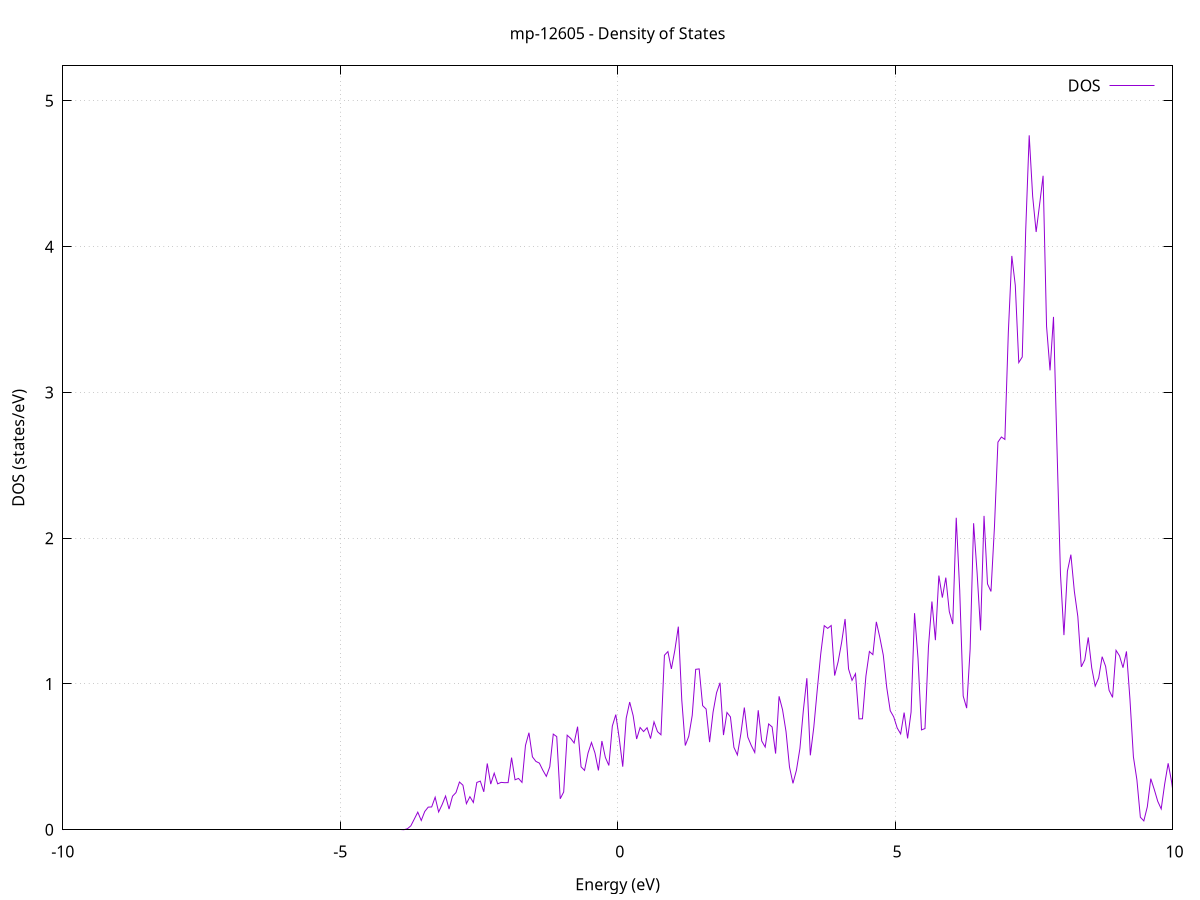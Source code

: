 set title 'mp-12605 - Density of States'
set xlabel 'Energy (eV)'
set ylabel 'DOS (states/eV)'
set grid
set xrange [-10:10]
set yrange [0:5.240]
set xzeroaxis lt -1
set terminal png size 800,600
set output 'mp-12605_dos_gnuplot.png'
plot '-' using 1:2 with lines title 'DOS'
-37.223600 0.000000
-37.161000 0.000000
-37.098400 0.000000
-37.035800 0.000000
-36.973200 0.000000
-36.910600 0.000000
-36.848000 0.000000
-36.785400 0.000000
-36.722700 0.000000
-36.660100 0.000000
-36.597500 0.000000
-36.534900 0.000000
-36.472300 0.000000
-36.409700 0.000000
-36.347100 0.000000
-36.284500 0.000000
-36.221900 0.000000
-36.159300 0.000000
-36.096700 0.000000
-36.034000 0.000000
-35.971400 0.000000
-35.908800 0.000000
-35.846200 0.000000
-35.783600 0.000000
-35.721000 0.000000
-35.658400 0.000000
-35.595800 0.000000
-35.533200 0.000000
-35.470600 0.000000
-35.407900 0.000000
-35.345300 0.000000
-35.282700 0.000000
-35.220100 0.000000
-35.157500 0.000000
-35.094900 0.000000
-35.032300 0.000000
-34.969700 0.000000
-34.907100 0.000000
-34.844500 0.000000
-34.781800 0.000000
-34.719200 0.000000
-34.656600 0.000000
-34.594000 0.000000
-34.531400 0.000000
-34.468800 0.000000
-34.406200 0.000000
-34.343600 0.000000
-34.281000 0.000000
-34.218400 0.000000
-34.155700 0.000000
-34.093100 0.000000
-34.030500 0.000000
-33.967900 0.000000
-33.905300 0.000000
-33.842700 0.000000
-33.780100 0.000000
-33.717500 0.000000
-33.654900 0.000000
-33.592300 0.000000
-33.529600 0.000000
-33.467000 0.000000
-33.404400 0.000000
-33.341800 0.000000
-33.279200 0.000000
-33.216600 0.000000
-33.154000 0.000000
-33.091400 0.000000
-33.028800 0.000000
-32.966200 0.000000
-32.903500 0.000000
-32.840900 0.000000
-32.778300 0.000000
-32.715700 0.000000
-32.653100 0.000000
-32.590500 0.000000
-32.527900 0.000000
-32.465300 0.000000
-32.402700 0.000000
-32.340100 0.000000
-32.277400 0.000000
-32.214800 0.000000
-32.152200 0.000000
-32.089600 0.000000
-32.027000 0.000000
-31.964400 0.000000
-31.901800 0.000000
-31.839200 0.000000
-31.776600 0.000000
-31.714000 0.000000
-31.651300 0.001400
-31.588700 0.357300
-31.526100 7.597300
-31.463500 29.087400
-31.400900 37.574100
-31.338300 18.370300
-31.275700 2.794100
-31.213100 0.049500
-31.150500 0.000100
-31.087900 0.000000
-31.025200 0.000000
-30.962600 0.000000
-30.900000 0.000000
-30.837400 0.000000
-30.774800 0.000000
-30.712200 0.000000
-30.649600 0.000000
-30.587000 0.000000
-30.524400 0.000000
-30.461800 0.000000
-30.399100 0.000000
-30.336500 0.000000
-30.273900 0.000000
-30.211300 0.000000
-30.148700 0.000000
-30.086100 0.000000
-30.023500 0.000000
-29.960900 0.000000
-29.898300 0.000000
-29.835700 0.000000
-29.773000 0.000000
-29.710400 0.000000
-29.647800 0.000000
-29.585200 0.000000
-29.522600 0.000000
-29.460000 0.000000
-29.397400 0.000000
-29.334800 0.000000
-29.272200 0.000000
-29.209600 0.000000
-29.146900 0.000000
-29.084300 0.000000
-29.021700 0.000000
-28.959100 0.000000
-28.896500 0.000000
-28.833900 0.000000
-28.771300 0.000000
-28.708700 0.000000
-28.646100 0.000000
-28.583500 0.000000
-28.520800 0.000000
-28.458200 0.000000
-28.395600 0.000000
-28.333000 0.000000
-28.270400 0.000000
-28.207800 0.000000
-28.145200 0.000000
-28.082600 0.000000
-28.020000 0.000000
-27.957400 0.000000
-27.894700 0.000000
-27.832100 0.000000
-27.769500 0.000000
-27.706900 0.000000
-27.644300 0.000000
-27.581700 0.000000
-27.519100 0.000000
-27.456500 0.000000
-27.393900 0.000000
-27.331300 0.000000
-27.268600 0.000000
-27.206000 0.000000
-27.143400 0.000000
-27.080800 0.000000
-27.018200 0.000000
-26.955600 0.000000
-26.893000 0.000000
-26.830400 0.000000
-26.767800 0.000000
-26.705200 0.000000
-26.642500 0.000000
-26.579900 0.000000
-26.517300 0.000000
-26.454700 0.000000
-26.392100 0.000000
-26.329500 0.000000
-26.266900 0.000000
-26.204300 0.000000
-26.141700 0.000000
-26.079100 0.000000
-26.016500 0.000000
-25.953800 0.000000
-25.891200 0.000000
-25.828600 0.000000
-25.766000 0.000000
-25.703400 0.000000
-25.640800 0.000000
-25.578200 0.000000
-25.515600 0.000000
-25.453000 0.000000
-25.390400 0.000000
-25.327700 0.000000
-25.265100 0.000000
-25.202500 0.000000
-25.139900 0.000000
-25.077300 0.000000
-25.014700 0.000000
-24.952100 0.000000
-24.889500 0.000000
-24.826900 0.000000
-24.764300 0.000000
-24.701600 0.000000
-24.639000 0.000000
-24.576400 0.000000
-24.513800 0.000000
-24.451200 0.000000
-24.388600 0.000000
-24.326000 0.000000
-24.263400 0.000000
-24.200800 0.000000
-24.138200 0.000000
-24.075500 0.000000
-24.012900 0.000000
-23.950300 0.000000
-23.887700 0.000000
-23.825100 0.000000
-23.762500 0.000000
-23.699900 0.000000
-23.637300 0.000000
-23.574700 0.000000
-23.512100 0.000000
-23.449400 0.000000
-23.386800 0.000000
-23.324200 0.000000
-23.261600 0.000000
-23.199000 0.000000
-23.136400 0.000000
-23.073800 0.000000
-23.011200 0.000000
-22.948600 0.000000
-22.886000 0.000000
-22.823300 0.000000
-22.760700 0.000000
-22.698100 0.000000
-22.635500 0.000000
-22.572900 0.000000
-22.510300 0.000000
-22.447700 0.000000
-22.385100 0.000000
-22.322500 0.000000
-22.259900 0.000000
-22.197200 0.000000
-22.134600 0.000000
-22.072000 0.000000
-22.009400 0.000000
-21.946800 0.000000
-21.884200 0.000000
-21.821600 0.000000
-21.759000 0.000000
-21.696400 0.000000
-21.633800 0.000000
-21.571100 0.000000
-21.508500 0.000000
-21.445900 0.000000
-21.383300 0.000000
-21.320700 0.000000
-21.258100 0.000000
-21.195500 0.000000
-21.132900 0.000000
-21.070300 0.000000
-21.007700 0.000000
-20.945000 0.000000
-20.882400 0.000000
-20.819800 0.000000
-20.757200 0.000000
-20.694600 0.000000
-20.632000 0.000000
-20.569400 0.000000
-20.506800 0.000000
-20.444200 0.000000
-20.381600 0.000000
-20.318900 0.000000
-20.256300 0.000000
-20.193700 0.000000
-20.131100 0.000000
-20.068500 0.000000
-20.005900 0.000000
-19.943300 0.000000
-19.880700 0.000000
-19.818100 0.000000
-19.755500 0.000000
-19.692800 0.000000
-19.630200 0.000000
-19.567600 0.000000
-19.505000 0.000000
-19.442400 0.000000
-19.379800 0.000000
-19.317200 0.000000
-19.254600 0.000000
-19.192000 0.000000
-19.129400 0.000000
-19.066700 0.000000
-19.004100 0.000000
-18.941500 0.000000
-18.878900 0.000000
-18.816300 0.000000
-18.753700 0.000000
-18.691100 0.000000
-18.628500 0.000000
-18.565900 0.000000
-18.503300 0.000000
-18.440600 0.000000
-18.378000 0.000000
-18.315400 0.000000
-18.252800 0.000000
-18.190200 0.000000
-18.127600 0.000000
-18.065000 0.000000
-18.002400 0.000000
-17.939800 0.000000
-17.877200 0.000000
-17.814500 0.000000
-17.751900 0.000000
-17.689300 0.000000
-17.626700 0.000000
-17.564100 0.000000
-17.501500 0.000000
-17.438900 0.000000
-17.376300 0.000000
-17.313700 0.000000
-17.251100 0.000000
-17.188400 0.000000
-17.125800 0.000000
-17.063200 0.000000
-17.000600 0.000000
-16.938000 0.000000
-16.875400 0.000000
-16.812800 0.000000
-16.750200 0.000000
-16.687600 0.000000
-16.625000 0.000000
-16.562300 0.000000
-16.499700 0.000000
-16.437100 0.000000
-16.374500 0.000000
-16.311900 0.000000
-16.249300 0.000000
-16.186700 0.000000
-16.124100 0.000000
-16.061500 0.000000
-15.998900 0.000000
-15.936300 0.000000
-15.873600 0.000000
-15.811000 0.000000
-15.748400 0.000000
-15.685800 0.000000
-15.623200 0.000000
-15.560600 0.000000
-15.498000 0.000000
-15.435400 0.000000
-15.372800 0.000000
-15.310200 0.000000
-15.247500 0.000000
-15.184900 0.000000
-15.122300 0.000000
-15.059700 0.000000
-14.997100 0.000000
-14.934500 0.000000
-14.871900 0.000000
-14.809300 0.000000
-14.746700 0.000000
-14.684100 0.000000
-14.621400 0.000000
-14.558800 0.000000
-14.496200 0.000000
-14.433600 0.000000
-14.371000 0.000000
-14.308400 0.000000
-14.245800 0.000000
-14.183200 0.000000
-14.120600 0.000000
-14.058000 0.000000
-13.995300 0.000000
-13.932700 0.000000
-13.870100 0.000000
-13.807500 0.000000
-13.744900 0.000000
-13.682300 0.000000
-13.619700 0.000000
-13.557100 0.000000
-13.494500 0.000000
-13.431900 0.000000
-13.369200 0.000000
-13.306600 0.000000
-13.244000 0.000000
-13.181400 0.000000
-13.118800 0.000000
-13.056200 0.000000
-12.993600 0.000000
-12.931000 0.000000
-12.868400 0.000000
-12.805800 0.000000
-12.743100 0.000000
-12.680500 0.000000
-12.617900 0.000000
-12.555300 0.000000
-12.492700 0.000000
-12.430100 0.000000
-12.367500 0.000000
-12.304900 0.000000
-12.242300 0.000000
-12.179700 0.000000
-12.117000 0.000000
-12.054400 0.000000
-11.991800 0.000000
-11.929200 0.000000
-11.866600 0.000000
-11.804000 0.000000
-11.741400 0.000000
-11.678800 0.000000
-11.616200 0.000000
-11.553600 0.000000
-11.490900 0.000000
-11.428300 0.000000
-11.365700 0.000000
-11.303100 0.000000
-11.240500 0.000000
-11.177900 0.000000
-11.115300 0.000000
-11.052700 0.000000
-10.990100 0.000000
-10.927500 0.000000
-10.864800 0.000000
-10.802200 0.000000
-10.739600 0.000000
-10.677000 0.000000
-10.614400 0.000000
-10.551800 0.000000
-10.489200 0.000000
-10.426600 0.000000
-10.364000 0.000000
-10.301400 0.000000
-10.238700 0.000000
-10.176100 0.000000
-10.113500 0.000000
-10.050900 0.000000
-9.988300 0.000000
-9.925700 0.000000
-9.863100 0.000000
-9.800500 0.000000
-9.737900 0.000000
-9.675300 0.000000
-9.612600 0.000000
-9.550000 0.000000
-9.487400 0.000000
-9.424800 0.000000
-9.362200 0.000000
-9.299600 0.000000
-9.237000 0.000000
-9.174400 0.000000
-9.111800 0.000000
-9.049200 0.000000
-8.986500 0.000000
-8.923900 0.000000
-8.861300 0.000000
-8.798700 0.000000
-8.736100 0.000000
-8.673500 0.000000
-8.610900 0.000000
-8.548300 0.000000
-8.485700 0.000000
-8.423100 0.000000
-8.360400 0.000000
-8.297800 0.000000
-8.235200 0.000000
-8.172600 0.000000
-8.110000 0.000000
-8.047400 0.000000
-7.984800 0.000000
-7.922200 0.000000
-7.859600 0.000000
-7.797000 0.000000
-7.734300 0.000000
-7.671700 0.000000
-7.609100 0.000000
-7.546500 0.000000
-7.483900 0.000000
-7.421300 0.000000
-7.358700 0.000000
-7.296100 0.000000
-7.233500 0.000000
-7.170900 0.000000
-7.108200 0.000000
-7.045600 0.000000
-6.983000 0.000000
-6.920400 0.000000
-6.857800 0.000000
-6.795200 0.000000
-6.732600 0.000000
-6.670000 0.000000
-6.607400 0.000000
-6.544800 0.000000
-6.482100 0.000000
-6.419500 0.000000
-6.356900 0.000000
-6.294300 0.000000
-6.231700 0.000000
-6.169100 0.000000
-6.106500 0.000000
-6.043900 0.000000
-5.981300 0.000000
-5.918700 0.000000
-5.856100 0.000000
-5.793400 0.000000
-5.730800 0.000000
-5.668200 0.000000
-5.605600 0.000000
-5.543000 0.000000
-5.480400 0.000000
-5.417800 0.000000
-5.355200 0.000000
-5.292600 0.000000
-5.230000 0.000000
-5.167300 0.000000
-5.104700 0.000000
-5.042100 0.000000
-4.979500 0.000000
-4.916900 0.000000
-4.854300 0.000000
-4.791700 0.000000
-4.729100 0.000000
-4.666500 0.000000
-4.603900 0.000000
-4.541200 0.000000
-4.478600 0.000000
-4.416000 0.000000
-4.353400 0.000000
-4.290800 0.000000
-4.228200 0.000000
-4.165600 0.000000
-4.103000 0.000000
-4.040400 0.000000
-3.977800 0.000000
-3.915100 0.000000
-3.852500 0.000300
-3.789900 0.007100
-3.727300 0.026900
-3.664700 0.073600
-3.602100 0.120900
-3.539500 0.063700
-3.476900 0.125100
-3.414300 0.155300
-3.351700 0.156700
-3.289000 0.223200
-3.226400 0.122100
-3.163800 0.172400
-3.101200 0.231400
-3.038600 0.141900
-2.976000 0.230300
-2.913400 0.255200
-2.850800 0.327600
-2.788200 0.305800
-2.725600 0.179100
-2.662900 0.226900
-2.600300 0.187100
-2.537700 0.324700
-2.475100 0.333900
-2.412500 0.260300
-2.349900 0.454700
-2.287300 0.313400
-2.224700 0.388300
-2.162100 0.315100
-2.099500 0.325100
-2.036800 0.323000
-1.974200 0.323400
-1.911600 0.494900
-1.849000 0.342900
-1.786400 0.352200
-1.723800 0.325000
-1.661200 0.578700
-1.598600 0.665700
-1.536000 0.500500
-1.473400 0.469100
-1.410700 0.457300
-1.348100 0.408300
-1.285500 0.366400
-1.222900 0.432100
-1.160300 0.656200
-1.097700 0.639100
-1.035100 0.212600
-0.972500 0.259200
-0.909900 0.648900
-0.847300 0.627100
-0.784600 0.595300
-0.722000 0.707200
-0.659400 0.431900
-0.596800 0.407400
-0.534200 0.525700
-0.471600 0.598700
-0.409000 0.526900
-0.346400 0.407100
-0.283800 0.608900
-0.221200 0.496100
-0.158500 0.441100
-0.095900 0.711200
-0.033300 0.789900
0.029300 0.625200
0.091900 0.432900
0.154500 0.765700
0.217100 0.876100
0.279700 0.782600
0.342300 0.622700
0.404900 0.701600
0.467600 0.673700
0.530200 0.700000
0.592800 0.625500
0.655400 0.740300
0.718000 0.673300
0.780600 0.651600
0.843200 1.197200
0.905800 1.222400
0.968400 1.103400
1.031000 1.232100
1.093700 1.393400
1.156300 0.887300
1.218900 0.578000
1.281500 0.641000
1.344100 0.784700
1.406700 1.100500
1.469300 1.103600
1.531900 0.851400
1.594500 0.828400
1.657100 0.601100
1.719800 0.807100
1.782400 0.939600
1.845000 1.008500
1.907600 0.649700
1.970200 0.804600
2.032800 0.774300
2.095400 0.565600
2.158000 0.513300
2.220600 0.658500
2.283200 0.838400
2.345900 0.635800
2.408500 0.578100
2.471100 0.530200
2.533700 0.819900
2.596300 0.609400
2.658900 0.567300
2.721500 0.725900
2.784100 0.705200
2.846700 0.522700
2.909300 0.915600
2.972000 0.823200
3.034600 0.673200
3.097200 0.430700
3.159800 0.318500
3.222400 0.409000
3.285000 0.557500
3.347600 0.821700
3.410200 1.039700
3.472800 0.510700
3.535400 0.704100
3.598100 0.962800
3.660700 1.207300
3.723300 1.400200
3.785900 1.381600
3.848500 1.401200
3.911100 1.057800
3.973700 1.152700
4.036300 1.284200
4.098900 1.446000
4.161500 1.103200
4.224100 1.025000
4.286800 1.070600
4.349400 0.760500
4.412000 0.761500
4.474600 1.054300
4.537200 1.222900
4.599800 1.201400
4.662400 1.426300
4.725000 1.319900
4.787600 1.197900
4.850200 0.974800
4.912900 0.816700
4.975500 0.774400
5.038100 0.698400
5.100700 0.657600
5.163300 0.803900
5.225900 0.626800
5.288500 0.807300
5.351100 1.485700
5.413700 1.175000
5.476300 0.685100
5.539000 0.694400
5.601600 1.254300
5.664200 1.566000
5.726800 1.300500
5.789400 1.743700
5.852000 1.592600
5.914600 1.729600
5.977200 1.496700
6.039800 1.411000
6.102400 2.140500
6.165100 1.642300
6.227700 0.917500
6.290300 0.834300
6.352900 1.239400
6.415500 2.102800
6.478100 1.764700
6.540700 1.367600
6.603300 2.153300
6.665900 1.686400
6.728500 1.634700
6.791200 2.077800
6.853800 2.659100
6.916400 2.694300
6.979000 2.677700
7.041600 3.415400
7.104200 3.936300
7.166800 3.734600
7.229400 3.204900
7.292000 3.243100
7.354600 4.113200
7.417300 4.763600
7.479900 4.345100
7.542500 4.100600
7.605100 4.290200
7.667700 4.486200
7.730300 3.452800
7.792900 3.151200
7.855500 3.518000
7.918100 2.622700
7.980700 1.755600
8.043400 1.335500
8.106000 1.773900
8.168600 1.887300
8.231200 1.635100
8.293800 1.462800
8.356400 1.117400
8.419000 1.165900
8.481600 1.319400
8.544200 1.110900
8.606800 0.985400
8.669500 1.040700
8.732100 1.187200
8.794700 1.120800
8.857300 0.956400
8.919900 0.908100
8.982500 1.230900
9.045100 1.193200
9.107700 1.112000
9.170300 1.223500
9.232900 0.897500
9.295600 0.500300
9.358200 0.343000
9.420800 0.086200
9.483400 0.060900
9.546000 0.157500
9.608600 0.350700
9.671200 0.276800
9.733800 0.195500
9.796400 0.143100
9.859000 0.313700
9.921700 0.456000
9.984300 0.328200
10.046900 0.153100
10.109500 0.217500
10.172100 0.204600
10.234700 0.449000
10.297300 0.771500
10.359900 0.676500
10.422500 0.489900
10.485100 0.678600
10.547800 0.817000
10.610400 0.636300
10.673000 0.739100
10.735600 0.831400
10.798200 1.004100
10.860800 0.843700
10.923400 1.008800
10.986000 0.687200
11.048600 0.790400
11.111200 1.497900
11.173900 1.803600
11.236500 0.720400
11.299100 0.660400
11.361700 1.410300
11.424300 1.610400
11.486900 2.084900
11.549500 2.155200
11.612100 1.730800
11.674700 2.073800
11.737300 2.894300
11.800000 2.708700
11.862600 2.433700
11.925200 2.406600
11.987800 2.738900
12.050400 2.705700
12.113000 1.929400
12.175600 1.321200
12.238200 1.518300
12.300800 1.780000
12.363400 2.163000
12.426100 2.086600
12.488700 2.485000
12.551300 2.088500
12.613900 1.763900
12.676500 1.867300
12.739100 1.963500
12.801700 2.042100
12.864300 1.659300
12.926900 1.611000
12.989500 1.766200
13.052200 1.669300
13.114800 1.579300
13.177400 1.519700
13.240000 2.071800
13.302600 1.892400
13.365200 1.370800
13.427800 1.806600
13.490400 2.545000
13.553000 2.231800
13.615600 1.997900
13.678300 2.125600
13.740900 2.437000
13.803500 2.477800
13.866100 1.984200
13.928700 1.956900
13.991300 1.506500
14.053900 1.483400
14.116500 2.163500
14.179100 1.939500
14.241700 1.295200
14.304400 0.950900
14.367000 1.620400
14.429600 1.928200
14.492200 1.420700
14.554800 1.444300
14.617400 1.803400
14.680000 2.077800
14.742600 1.415300
14.805200 1.416200
14.867800 1.725500
14.930400 1.281700
14.993100 1.361400
15.055700 1.820600
15.118300 1.580800
15.180900 1.134000
15.243500 1.311800
15.306100 1.465100
15.368700 1.474100
15.431300 1.730400
15.493900 2.058800
15.556500 1.681000
15.619200 1.514100
15.681800 1.391100
15.744400 1.428700
15.807000 1.620000
15.869600 1.433400
15.932200 1.516600
15.994800 1.482400
16.057400 1.490300
16.120000 1.779300
16.182600 1.969300
16.245300 1.604200
16.307900 1.165000
16.370500 1.429500
16.433100 1.619900
16.495700 1.150700
16.558300 1.035400
16.620900 1.040600
16.683500 1.296800
16.746100 1.378000
16.808700 1.327100
16.871400 1.368400
16.934000 1.312900
16.996600 1.863100
17.059200 1.947800
17.121800 1.639400
17.184400 1.662900
17.247000 1.631000
17.309600 1.838700
17.372200 1.987000
17.434800 1.781700
17.497500 1.313700
17.560100 1.226300
17.622700 1.058000
17.685300 1.291000
17.747900 1.419500
17.810500 1.273300
17.873100 1.527000
17.935700 1.570400
17.998300 1.161100
18.060900 1.337600
18.123600 1.432400
18.186200 1.890200
18.248800 1.726300
18.311400 1.441800
18.374000 1.673800
18.436600 1.888300
18.499200 1.563700
18.561800 1.568900
18.624400 1.244200
18.687000 1.160800
18.749700 1.548800
18.812300 1.742000
18.874900 1.067400
18.937500 1.194800
19.000100 1.289200
19.062700 0.964600
19.125300 0.914800
19.187900 0.913900
19.250500 1.075200
19.313100 1.785500
19.375800 1.652600
19.438400 1.430300
19.501000 1.058900
19.563600 0.904500
19.626200 1.281000
19.688800 1.329200
19.751400 1.359900
19.814000 1.579900
19.876600 1.897200
19.939200 1.906500
20.001900 1.768000
20.064500 1.815900
20.127100 1.493300
20.189700 1.386600
20.252300 1.739800
20.314900 1.913000
20.377500 1.947200
20.440100 1.531300
20.502700 1.852300
20.565300 1.630400
20.628000 1.393400
20.690600 1.447000
20.753200 1.429300
20.815800 1.654200
20.878400 1.363200
20.941000 1.642800
21.003600 1.857600
21.066200 1.547100
21.128800 1.975200
21.191400 1.982100
21.254100 1.572400
21.316700 1.668500
21.379300 1.603200
21.441900 1.348800
21.504500 1.300500
21.567100 1.435600
21.629700 1.334000
21.692300 1.218200
21.754900 1.163700
21.817500 1.167600
21.880200 1.296100
21.942800 1.704100
22.005400 1.304400
22.068000 1.353500
22.130600 1.703500
22.193200 1.012100
22.255800 0.914900
22.318400 1.252800
22.381000 1.245900
22.443600 1.758000
22.506300 1.872200
22.568900 1.484700
22.631500 1.424300
22.694100 1.404000
22.756700 1.385500
22.819300 1.274300
22.881900 1.126900
22.944500 1.099900
23.007100 1.125700
23.069700 1.271200
23.132400 1.047300
23.195000 1.576800
23.257600 2.059200
23.320200 1.272600
23.382800 1.383700
23.445400 1.211800
23.508000 1.444300
23.570600 1.634700
23.633200 2.212900
23.695800 2.215500
23.758500 1.542400
23.821100 2.019200
23.883700 2.201300
23.946300 2.166000
24.008900 2.563900
24.071500 2.012300
24.134100 1.457700
24.196700 1.535500
24.259300 1.835100
24.321900 1.773500
24.384600 2.199400
24.447200 2.205000
24.509800 1.863800
24.572400 1.361300
24.635000 1.379700
24.697600 1.631700
24.760200 1.392000
24.822800 1.417800
24.885400 1.900600
24.948000 1.455400
25.010600 1.316100
25.073300 2.019900
25.135900 1.940700
25.198500 1.764000
25.261100 1.062200
25.323700 0.889900
25.386300 1.152000
25.448900 1.351300
25.511500 1.486200
25.574100 0.964500
25.636700 0.923800
25.699400 1.274000
25.762000 1.259900
25.824600 1.204500
25.887200 1.166400
25.949800 1.256100
26.012400 0.929300
26.075000 1.066200
26.137600 1.176500
26.200200 1.292400
26.262800 1.706900
26.325500 1.749500
26.388100 1.216900
26.450700 1.241900
26.513300 1.021100
26.575900 1.100000
26.638500 1.358500
26.701100 1.706500
26.763700 2.016400
26.826300 2.223800
26.888900 2.166800
26.951600 1.774200
27.014200 1.227500
27.076800 0.931300
27.139400 1.600200
27.202000 2.053600
27.264600 1.620400
27.327200 1.469600
27.389800 1.754000
27.452400 1.771000
27.515000 1.635200
27.577700 1.266700
27.640300 1.194000
27.702900 1.729500
27.765500 1.844000
27.828100 1.463100
27.890700 1.637400
27.953300 1.605800
28.015900 1.596000
28.078500 2.038900
28.141100 1.914900
28.203800 1.373200
28.266400 1.459400
28.329000 1.801100
28.391600 1.548900
28.454200 0.999800
28.516800 0.960900
28.579400 1.494100
28.642000 1.511100
28.704600 1.497500
28.767200 1.457100
28.829900 1.783800
28.892500 2.018900
28.955100 1.773900
29.017700 2.072200
29.080300 1.812600
29.142900 1.967500
29.205500 2.235600
29.268100 2.155900
29.330700 1.863300
29.393300 2.010800
29.456000 1.564400
29.518600 1.341400
29.581200 1.521700
29.643800 1.335400
29.706400 1.038400
29.769000 1.298300
29.831600 1.374000
29.894200 1.383000
29.956800 1.703600
30.019400 1.761700
30.082100 1.647600
30.144700 1.983900
30.207300 2.104700
30.269900 1.578300
30.332500 1.455600
30.395100 1.519300
30.457700 1.146100
30.520300 1.260000
30.582900 1.950200
30.645500 2.011400
30.708200 2.287900
30.770800 1.881000
30.833400 2.349800
30.896000 2.904100
30.958600 2.129600
31.021200 1.773400
31.083800 1.936700
31.146400 1.982700
31.209000 2.149900
31.271600 2.107400
31.334300 1.916000
31.396900 1.864800
31.459500 2.005100
31.522100 1.883200
31.584700 1.482600
31.647300 1.826700
31.709900 1.901800
31.772500 1.824500
31.835100 2.204400
31.897700 2.292700
31.960400 1.799900
32.023000 1.504600
32.085600 1.579900
32.148200 1.517800
32.210800 1.968400
32.273400 2.446900
32.336000 1.908700
32.398600 1.789700
32.461200 1.782200
32.523800 2.170600
32.586500 2.179200
32.649100 1.989700
32.711700 1.767400
32.774300 1.455300
32.836900 1.774600
32.899500 1.997300
32.962100 1.727200
33.024700 1.377500
33.087300 1.513700
33.149900 1.485800
33.212600 1.433600
33.275200 1.667600
33.337800 1.509000
33.400400 1.657600
33.463000 2.169900
33.525600 2.068100
33.588200 1.949600
33.650800 1.964100
33.713400 1.924500
33.776000 1.407800
33.838700 1.197300
33.901300 1.507300
33.963900 1.745500
34.026500 1.680100
34.089100 1.197400
34.151700 1.285800
34.214300 1.598500
34.276900 1.772000
34.339500 1.544200
34.402100 1.774000
34.464800 2.027500
34.527400 1.966800
34.590000 1.813900
34.652600 1.672800
34.715200 2.180900
34.777800 2.249900
34.840400 1.863000
34.903000 1.103500
34.965600 1.595500
35.028200 1.914500
35.090800 1.762300
35.153500 1.696800
35.216100 1.357900
35.278700 0.984500
35.341300 0.702800
35.403900 0.788500
35.466500 1.368700
35.529100 1.801300
35.591700 1.857400
35.654300 1.088100
35.716900 1.394700
35.779600 1.483800
35.842200 1.392500
35.904800 1.739500
35.967400 1.738100
36.030000 2.178200
36.092600 1.594700
36.155200 1.267200
36.217800 1.330800
36.280400 1.048700
36.343000 1.080500
36.405700 1.432500
36.468300 1.746600
36.530900 2.006700
36.593500 1.718000
36.656100 1.942500
36.718700 1.847500
36.781300 1.667000
36.843900 1.532900
36.906500 1.958300
36.969100 2.040000
37.031800 1.657700
37.094400 1.600200
37.157000 2.130500
37.219600 1.936000
37.282200 1.605600
37.344800 1.585400
37.407400 1.898400
37.470000 2.087900
37.532600 2.098900
37.595200 1.725000
37.657900 1.563200
37.720500 1.369900
37.783100 1.813100
37.845700 1.843100
37.908300 1.842000
37.970900 2.192200
38.033500 1.933000
38.096100 1.558200
38.158700 1.824500
38.221300 2.032400
38.284000 1.672000
38.346600 1.726800
38.409200 1.577100
38.471800 1.551700
38.534400 1.499500
38.597000 1.525900
38.659600 1.835100
38.722200 2.019400
38.784800 1.890200
38.847400 1.767500
38.910100 1.768900
38.972700 1.484800
39.035300 1.911800
39.097900 1.953100
39.160500 1.673500
39.223100 2.113600
39.285700 2.146500
39.348300 1.398000
39.410900 1.742500
39.473500 1.894400
39.536200 2.268600
39.598800 2.014400
39.661400 1.806000
39.724000 1.488700
39.786600 1.736300
39.849200 1.656600
39.911800 1.739600
39.974400 1.821300
40.037000 1.622600
40.099600 1.918900
40.162300 1.941700
40.224900 1.809300
40.287500 1.855900
40.350100 1.798300
40.412700 2.157600
40.475300 1.764800
40.537900 1.510900
40.600500 1.920500
40.663100 1.862100
40.725700 1.777000
40.788400 1.941400
40.851000 1.400200
40.913600 1.751400
40.976200 1.640700
41.038800 1.474200
41.101400 2.181800
41.164000 2.051500
41.226600 2.449900
41.289200 2.812500
41.351800 1.948200
41.414500 2.159400
41.477100 1.791500
41.539700 1.882100
41.602300 2.429300
41.664900 2.413300
41.727500 2.404200
41.790100 2.596800
41.852700 2.097000
41.915300 1.908400
41.977900 2.464700
42.040600 2.539000
42.103200 2.170000
42.165800 2.309400
42.228400 2.473500
42.291000 2.419500
42.353600 1.842400
42.416200 2.253200
42.478800 2.441700
42.541400 2.118200
42.604000 1.832900
42.666700 1.953700
42.729300 1.868300
42.791900 2.064600
42.854500 2.364800
42.917100 2.365800
42.979700 2.309500
43.042300 2.078600
43.104900 2.271900
43.167500 1.832900
43.230100 1.318700
43.292800 1.460000
43.355400 1.603100
43.418000 1.901500
43.480600 1.592600
43.543200 1.438800
43.605800 1.272700
43.668400 1.161400
43.731000 1.694500
43.793600 1.841500
43.856200 2.066700
43.918900 2.287400
43.981500 2.029500
44.044100 2.239100
44.106700 2.157900
44.169300 1.824900
44.231900 0.956700
44.294500 1.431000
44.357100 2.048000
44.419700 1.708300
44.482300 1.716000
44.545000 2.360200
44.607600 2.246800
44.670200 1.717300
44.732800 2.041300
44.795400 1.980400
44.858000 1.896900
44.920600 2.346000
44.983200 2.618600
45.045800 2.331900
45.108400 1.804600
45.171000 1.576900
45.233700 1.545200
45.296300 1.810000
45.358900 1.512800
45.421500 1.685100
45.484100 1.883000
45.546700 1.667400
45.609300 1.414300
45.671900 1.969500
45.734500 3.010800
45.797100 2.949900
45.859800 2.527200
45.922400 2.354200
45.985000 2.164300
46.047600 1.865100
46.110200 1.976300
46.172800 2.333500
46.235400 2.580200
46.298000 2.435400
46.360600 2.155600
46.423200 1.950000
46.485900 1.966600
46.548500 1.355600
46.611100 1.894300
46.673700 2.020600
46.736300 1.935700
46.798900 1.761600
46.861500 1.740600
46.924100 1.667000
46.986700 2.081800
47.049300 2.719000
47.112000 3.043800
47.174600 2.076900
47.237200 1.707500
47.299800 2.163200
47.362400 1.625500
47.425000 1.973300
47.487600 2.722700
47.550200 2.759300
47.612800 1.778600
47.675400 1.654400
47.738100 1.723800
47.800700 2.079300
47.863300 2.565400
47.925900 2.368900
47.988500 1.701400
48.051100 1.865100
48.113700 2.427800
48.176300 2.253200
48.238900 2.111500
48.301500 2.382900
48.364200 2.493900
48.426800 2.216700
48.489400 2.153300
48.552000 2.331400
48.614600 2.458300
48.677200 2.154200
48.739800 2.594600
48.802400 2.962100
48.865000 2.407400
48.927600 1.900000
48.990300 2.054400
49.052900 2.568600
49.115500 2.117900
49.178100 1.898500
49.240700 2.113700
49.303300 2.098600
49.365900 2.395500
49.428500 2.572800
49.491100 2.658300
49.553700 2.718200
49.616400 2.476500
49.679000 2.453300
49.741600 2.538300
49.804200 2.150800
49.866800 2.292100
49.929400 2.009500
49.992000 2.133000
50.054600 2.025700
50.117200 2.284400
50.179800 2.844300
50.242500 3.425700
50.305100 2.728700
50.367700 1.901000
50.430300 2.396900
50.492900 2.897800
50.555500 2.455100
50.618100 2.181400
50.680700 2.114700
50.743300 2.168400
50.805900 2.859100
50.868600 2.217100
50.931200 2.236900
50.993800 2.293500
51.056400 1.976200
51.119000 2.216400
51.181600 1.869700
51.244200 1.452400
51.306800 2.063600
51.369400 2.106100
51.432000 2.108400
51.494700 2.511700
51.557300 2.593600
51.619900 2.922000
51.682500 2.145900
51.745100 2.066200
51.807700 2.386700
51.870300 2.225100
51.932900 2.552400
51.995500 2.362000
52.058100 2.759100
52.120800 3.186000
52.183400 2.755300
52.246000 2.936600
52.308600 2.954200
52.371200 4.083500
52.433800 3.372200
52.496400 2.995800
52.559000 3.665400
52.621600 3.581200
52.684200 3.167900
52.746900 2.743100
52.809500 2.673500
52.872100 2.716900
52.934700 2.607200
52.997300 2.151900
53.059900 1.929400
53.122500 2.148300
53.185100 1.513500
53.247700 1.607000
53.310300 2.052100
53.373000 2.065800
53.435600 1.643800
53.498200 1.427500
53.560800 1.618200
53.623400 1.696000
53.686000 1.660200
53.748600 2.324200
53.811200 2.230500
53.873800 1.764100
53.936400 1.935300
53.999100 1.956600
54.061700 2.283300
54.124300 2.109400
54.186900 1.734800
54.249500 1.883300
54.312100 2.266800
54.374700 2.056800
54.437300 2.521200
54.499900 2.676700
54.562500 2.032700
54.625200 1.374800
54.687800 2.256900
54.750400 2.986300
54.813000 2.631100
54.875600 2.433300
54.938200 2.194600
55.000800 2.250700
55.063400 1.901700
55.126000 2.521100
55.188600 2.589800
55.251200 3.077500
55.313900 2.970300
55.376500 2.587300
55.439100 1.814500
55.501700 1.535400
55.564300 1.876800
55.626900 1.856700
55.689500 2.075900
55.752100 2.167400
55.814700 2.026500
55.877300 2.531900
55.940000 3.141500
56.002600 2.885300
56.065200 3.122600
56.127800 2.506700
56.190400 1.751100
56.253000 1.529800
56.315600 2.269000
56.378200 2.275300
56.440800 2.147300
56.503400 2.476300
56.566100 2.562200
56.628700 2.207000
56.691300 2.993500
56.753900 3.409900
56.816500 2.646600
56.879100 2.468900
56.941700 2.537500
57.004300 2.268600
57.066900 2.328900
57.129500 2.481600
57.192200 2.297100
57.254800 2.306300
57.317400 1.845800
57.380000 2.224800
57.442600 2.145200
57.505200 2.143300
57.567800 3.044600
57.630400 2.176800
57.693000 1.917500
57.755600 2.175000
57.818300 2.408200
57.880900 2.630100
57.943500 2.480600
58.006100 2.409400
58.068700 2.847300
58.131300 2.648700
58.193900 2.116900
58.256500 1.959300
58.319100 1.983200
58.381700 2.519700
58.444400 2.558700
58.507000 2.296600
58.569600 2.468100
58.632200 2.246600
58.694800 1.861200
58.757400 1.361200
58.820000 1.409100
58.882600 1.877300
58.945200 2.312000
59.007800 2.649100
59.070500 2.277200
59.133100 1.902600
59.195700 1.887700
59.258300 2.319400
59.320900 2.601300
59.383500 2.348700
59.446100 2.048200
59.508700 2.341900
59.571300 2.322600
59.633900 2.561100
59.696600 2.103100
59.759200 3.117300
59.821800 2.903100
59.884400 2.123500
59.947000 2.107100
60.009600 2.007200
60.072200 2.358300
60.134800 2.637600
60.197400 2.238100
60.260000 2.111600
60.322700 1.984800
60.385300 1.738500
60.447900 2.428300
60.510500 2.260200
60.573100 1.938300
60.635700 1.575900
60.698300 2.485800
60.760900 2.938700
60.823500 2.990500
60.886100 2.668700
60.948800 1.885000
61.011400 1.979400
61.074000 2.643200
61.136600 2.086600
61.199200 1.731900
61.261800 2.347200
61.324400 2.925200
61.387000 2.246700
61.449600 2.487700
61.512200 2.950200
61.574900 2.650700
61.637500 2.629400
61.700100 2.559500
61.762700 2.560000
61.825300 2.310500
61.887900 2.268900
61.950500 3.213400
62.013100 3.036900
62.075700 2.759900
62.138300 2.816400
62.201000 2.322200
62.263600 2.043100
62.326200 2.045500
62.388800 2.036300
62.451400 2.207600
62.514000 2.354600
62.576600 1.970900
62.639200 2.328000
62.701800 2.218900
62.764400 2.543000
62.827100 2.466300
62.889700 2.500400
62.952300 3.146700
63.014900 2.380400
63.077500 2.692200
63.140100 2.638300
63.202700 3.478900
63.265300 3.519200
63.327900 2.476800
63.390500 1.918800
63.453200 1.879700
63.515800 2.410200
63.578400 2.689300
63.641000 2.001300
63.703600 1.862600
63.766200 2.331300
63.828800 1.863800
63.891400 2.137600
63.954000 2.486700
64.016600 1.882600
64.079300 2.015600
64.141900 2.955900
64.204500 3.448900
64.267100 2.762000
64.329700 2.426600
64.392300 2.513200
64.454900 2.535500
64.517500 2.487900
64.580100 2.883100
64.642700 1.927800
64.705400 1.786600
64.768000 2.366400
64.830600 2.632900
64.893200 2.632200
64.955800 2.071700
65.018400 2.189800
65.081000 2.608800
65.143600 2.737100
65.206200 2.512700
65.268800 2.026400
65.331400 2.049600
65.394100 2.719200
65.456700 2.758000
65.519300 2.553100
65.581900 2.830100
65.644500 3.120200
65.707100 2.218800
65.769700 1.768600
65.832300 1.771900
65.894900 2.334600
65.957500 2.096300
66.020200 2.376100
66.082800 2.964300
66.145400 2.546400
66.208000 2.381500
66.270600 1.964800
66.333200 1.776500
66.395800 2.188500
66.458400 2.871900
66.521000 3.316100
66.583600 2.645000
66.646300 2.273900
66.708900 3.377200
66.771500 3.511700
66.834100 2.668800
66.896700 2.296100
66.959300 2.611200
67.021900 2.354200
67.084500 2.329900
67.147100 2.182300
67.209700 2.102300
67.272400 2.267400
67.335000 1.916200
67.397600 2.208500
67.460200 2.286500
67.522800 2.416900
67.585400 2.269900
67.648000 1.917300
67.710600 2.417300
67.773200 3.254800
67.835800 2.611500
67.898500 1.990800
67.961100 2.468500
68.023700 2.816100
68.086300 2.564400
68.148900 2.019400
68.211500 2.013000
68.274100 2.293100
68.336700 2.454000
68.399300 2.733500
68.461900 2.524600
68.524600 2.785100
68.587200 2.583500
68.649800 2.488400
68.712400 2.828300
68.775000 2.396100
68.837600 1.979300
68.900200 1.986400
68.962800 2.103600
69.025400 1.879700
69.088000 1.826100
69.150700 2.824100
69.213300 2.862900
69.275900 2.377400
69.338500 2.525600
69.401100 2.323500
69.463700 1.902500
69.526300 2.091800
69.588900 1.706500
69.651500 2.093500
69.714100 2.186700
69.776800 1.827600
69.839400 2.777200
69.902000 2.808700
69.964600 2.406400
70.027200 2.741700
70.089800 2.946400
70.152400 1.964800
70.215000 2.263900
70.277600 2.321600
70.340200 1.965600
70.402900 1.917400
70.465500 2.521500
70.528100 2.280200
70.590700 2.166200
70.653300 2.492800
70.715900 2.358900
70.778500 2.444600
70.841100 2.198200
70.903700 2.581900
70.966300 2.796900
71.029000 2.484800
71.091600 3.248900
71.154200 3.025500
71.216800 2.494800
71.279400 2.305900
71.342000 1.884800
71.404600 1.515900
71.467200 2.080700
71.529800 2.124900
71.592400 2.147600
71.655100 2.182300
71.717700 2.250200
71.780300 2.079200
71.842900 1.910500
71.905500 2.923300
71.968100 2.282200
72.030700 1.609900
72.093300 1.813600
72.155900 1.825500
72.218500 1.656200
72.281200 2.026900
72.343800 2.503600
72.406400 2.297100
72.469000 2.634400
72.531600 2.766700
72.594200 2.567800
72.656800 2.127400
72.719400 2.465800
72.782000 2.769700
72.844600 2.652400
72.907300 2.221600
72.969900 1.663400
73.032500 1.865700
73.095100 2.503500
73.157700 2.954400
73.220300 2.570900
73.282900 2.267300
73.345500 2.196300
73.408100 2.172800
73.470700 1.819900
73.533400 1.903000
73.596000 2.277200
73.658600 2.056400
73.721200 1.731400
73.783800 2.364300
73.846400 2.212600
73.909000 1.515600
73.971600 1.738300
74.034200 1.582500
74.096800 1.874100
74.159500 2.381000
74.222100 2.123500
74.284700 2.016100
74.347300 1.946600
74.409900 2.171800
74.472500 2.176500
74.535100 2.344200
74.597700 2.045300
74.660300 1.938100
74.722900 2.453100
74.785600 2.527000
74.848200 2.527700
74.910800 2.089800
74.973400 1.765300
75.036000 2.313900
75.098600 2.035000
75.161200 2.053000
75.223800 2.027000
75.286400 1.928000
75.349000 2.288700
75.411700 2.373500
75.474300 2.528900
75.536900 2.996200
75.599500 2.693500
75.662100 2.385700
75.724700 2.420900
75.787300 2.583300
75.849900 1.892700
75.912500 1.938900
75.975100 2.516600
76.037700 2.087400
76.100400 2.019000
76.163000 2.611900
76.225600 2.627200
76.288200 1.957800
76.350800 2.250900
76.413400 2.392700
76.476000 2.410400
76.538600 2.754200
76.601200 2.765800
76.663800 2.712000
76.726500 2.502400
76.789100 2.445600
76.851700 2.534400
76.914300 2.146400
76.976900 1.912100
77.039500 1.981500
77.102100 2.280600
77.164700 2.010000
77.227300 2.092500
77.289900 2.656100
77.352600 2.333600
77.415200 2.364200
77.477800 2.580900
77.540400 2.499200
77.603000 2.335800
77.665600 1.975600
77.728200 2.097500
77.790800 2.910000
77.853400 2.838400
77.916000 2.603200
77.978700 2.162500
78.041300 1.944000
78.103900 2.063300
78.166500 2.450200
78.229100 2.360600
78.291700 2.022300
78.354300 2.797000
78.416900 2.653900
78.479500 3.045000
78.542100 2.936900
78.604800 1.723200
78.667400 1.722900
78.730000 2.104300
78.792600 2.139400
78.855200 2.022900
78.917800 1.380200
78.980400 1.956000
79.043000 2.098700
79.105600 2.117700
79.168200 2.420300
79.230900 2.405300
79.293500 2.016800
79.356100 2.114100
79.418700 2.018500
79.481300 1.897000
79.543900 1.695900
79.606500 1.959200
79.669100 1.996500
79.731700 1.715700
79.794300 1.572300
79.857000 1.523100
79.919600 1.790300
79.982200 1.678400
80.044800 1.445400
80.107400 1.471500
80.170000 1.488400
80.232600 1.514300
80.295200 1.323300
80.357800 1.098200
80.420400 0.904100
80.483100 0.929000
80.545700 0.833100
80.608300 0.654900
80.670900 0.714200
80.733500 0.637600
80.796100 0.776100
80.858700 0.799800
80.921300 0.655900
80.983900 0.380500
81.046500 0.337700
81.109200 0.532600
81.171800 0.506800
81.234400 0.346000
81.297000 0.222000
81.359600 0.284800
81.422200 0.311100
81.484800 0.262900
81.547400 0.184800
81.610000 0.141800
81.672600 0.106200
81.735300 0.125900
81.797900 0.195600
81.860500 0.114400
81.923100 0.035500
81.985700 0.005000
82.048300 0.003000
82.110900 0.014200
82.173500 0.006500
82.236100 0.017800
82.298700 0.051500
82.361400 0.022100
82.424000 0.001500
82.486600 0.000000
82.549200 0.000000
82.611800 0.000000
82.674400 0.000000
82.737000 0.000000
82.799600 0.000000
82.862200 0.000000
82.924800 0.000000
82.987500 0.000000
83.050100 0.000000
83.112700 0.000000
83.175300 0.000000
83.237900 0.000000
83.300500 0.000000
83.363100 0.000000
83.425700 0.000000
83.488300 0.000000
83.550900 0.000000
83.613600 0.000000
83.676200 0.000000
83.738800 0.000000
83.801400 0.000000
83.864000 0.000000
83.926600 0.000000
83.989200 0.000000
84.051800 0.000000
84.114400 0.000000
84.177000 0.000000
84.239700 0.000000
84.302300 0.000000
84.364900 0.000000
84.427500 0.000000
84.490100 0.000000
84.552700 0.000000
84.615300 0.000000
84.677900 0.000000
84.740500 0.000000
84.803100 0.000000
84.865800 0.000000
84.928400 0.000000
84.991000 0.000000
85.053600 0.000000
85.116200 0.000000
85.178800 0.000000
85.241400 0.000000
85.304000 0.000000
85.366600 0.000000
85.429200 0.000000
85.491900 0.000000
85.554500 0.000000
85.617100 0.000000
85.679700 0.000000
85.742300 0.000000
85.804900 0.000000
85.867500 0.000000
85.930100 0.000000
85.992700 0.000000
86.055300 0.000000
86.117900 0.000000
86.180600 0.000000
86.243200 0.000000
86.305800 0.000000
86.368400 0.000000
86.431000 0.000000
86.493600 0.000000
86.556200 0.000000
86.618800 0.000000
86.681400 0.000000
86.744000 0.000000
86.806700 0.000000
86.869300 0.000000
86.931900 0.000000
86.994500 0.000000
87.057100 0.000000
87.119700 0.000000
87.182300 0.000000
87.244900 0.000000
87.307500 0.000000
87.370100 0.000000
87.432800 0.000000
87.495400 0.000000
87.558000 0.000000
87.620600 0.000000
87.683200 0.000000
87.745800 0.000000
87.808400 0.000000
87.871000 0.000000
87.933600 0.000000
87.996200 0.000000
e
